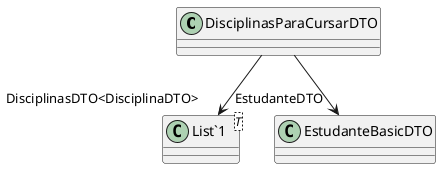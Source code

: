 @startuml
class DisciplinasParaCursarDTO {
}
class "List`1"<T> {
}
DisciplinasParaCursarDTO --> "EstudanteDTO" EstudanteBasicDTO
DisciplinasParaCursarDTO --> "DisciplinasDTO<DisciplinaDTO>" "List`1"
@enduml
